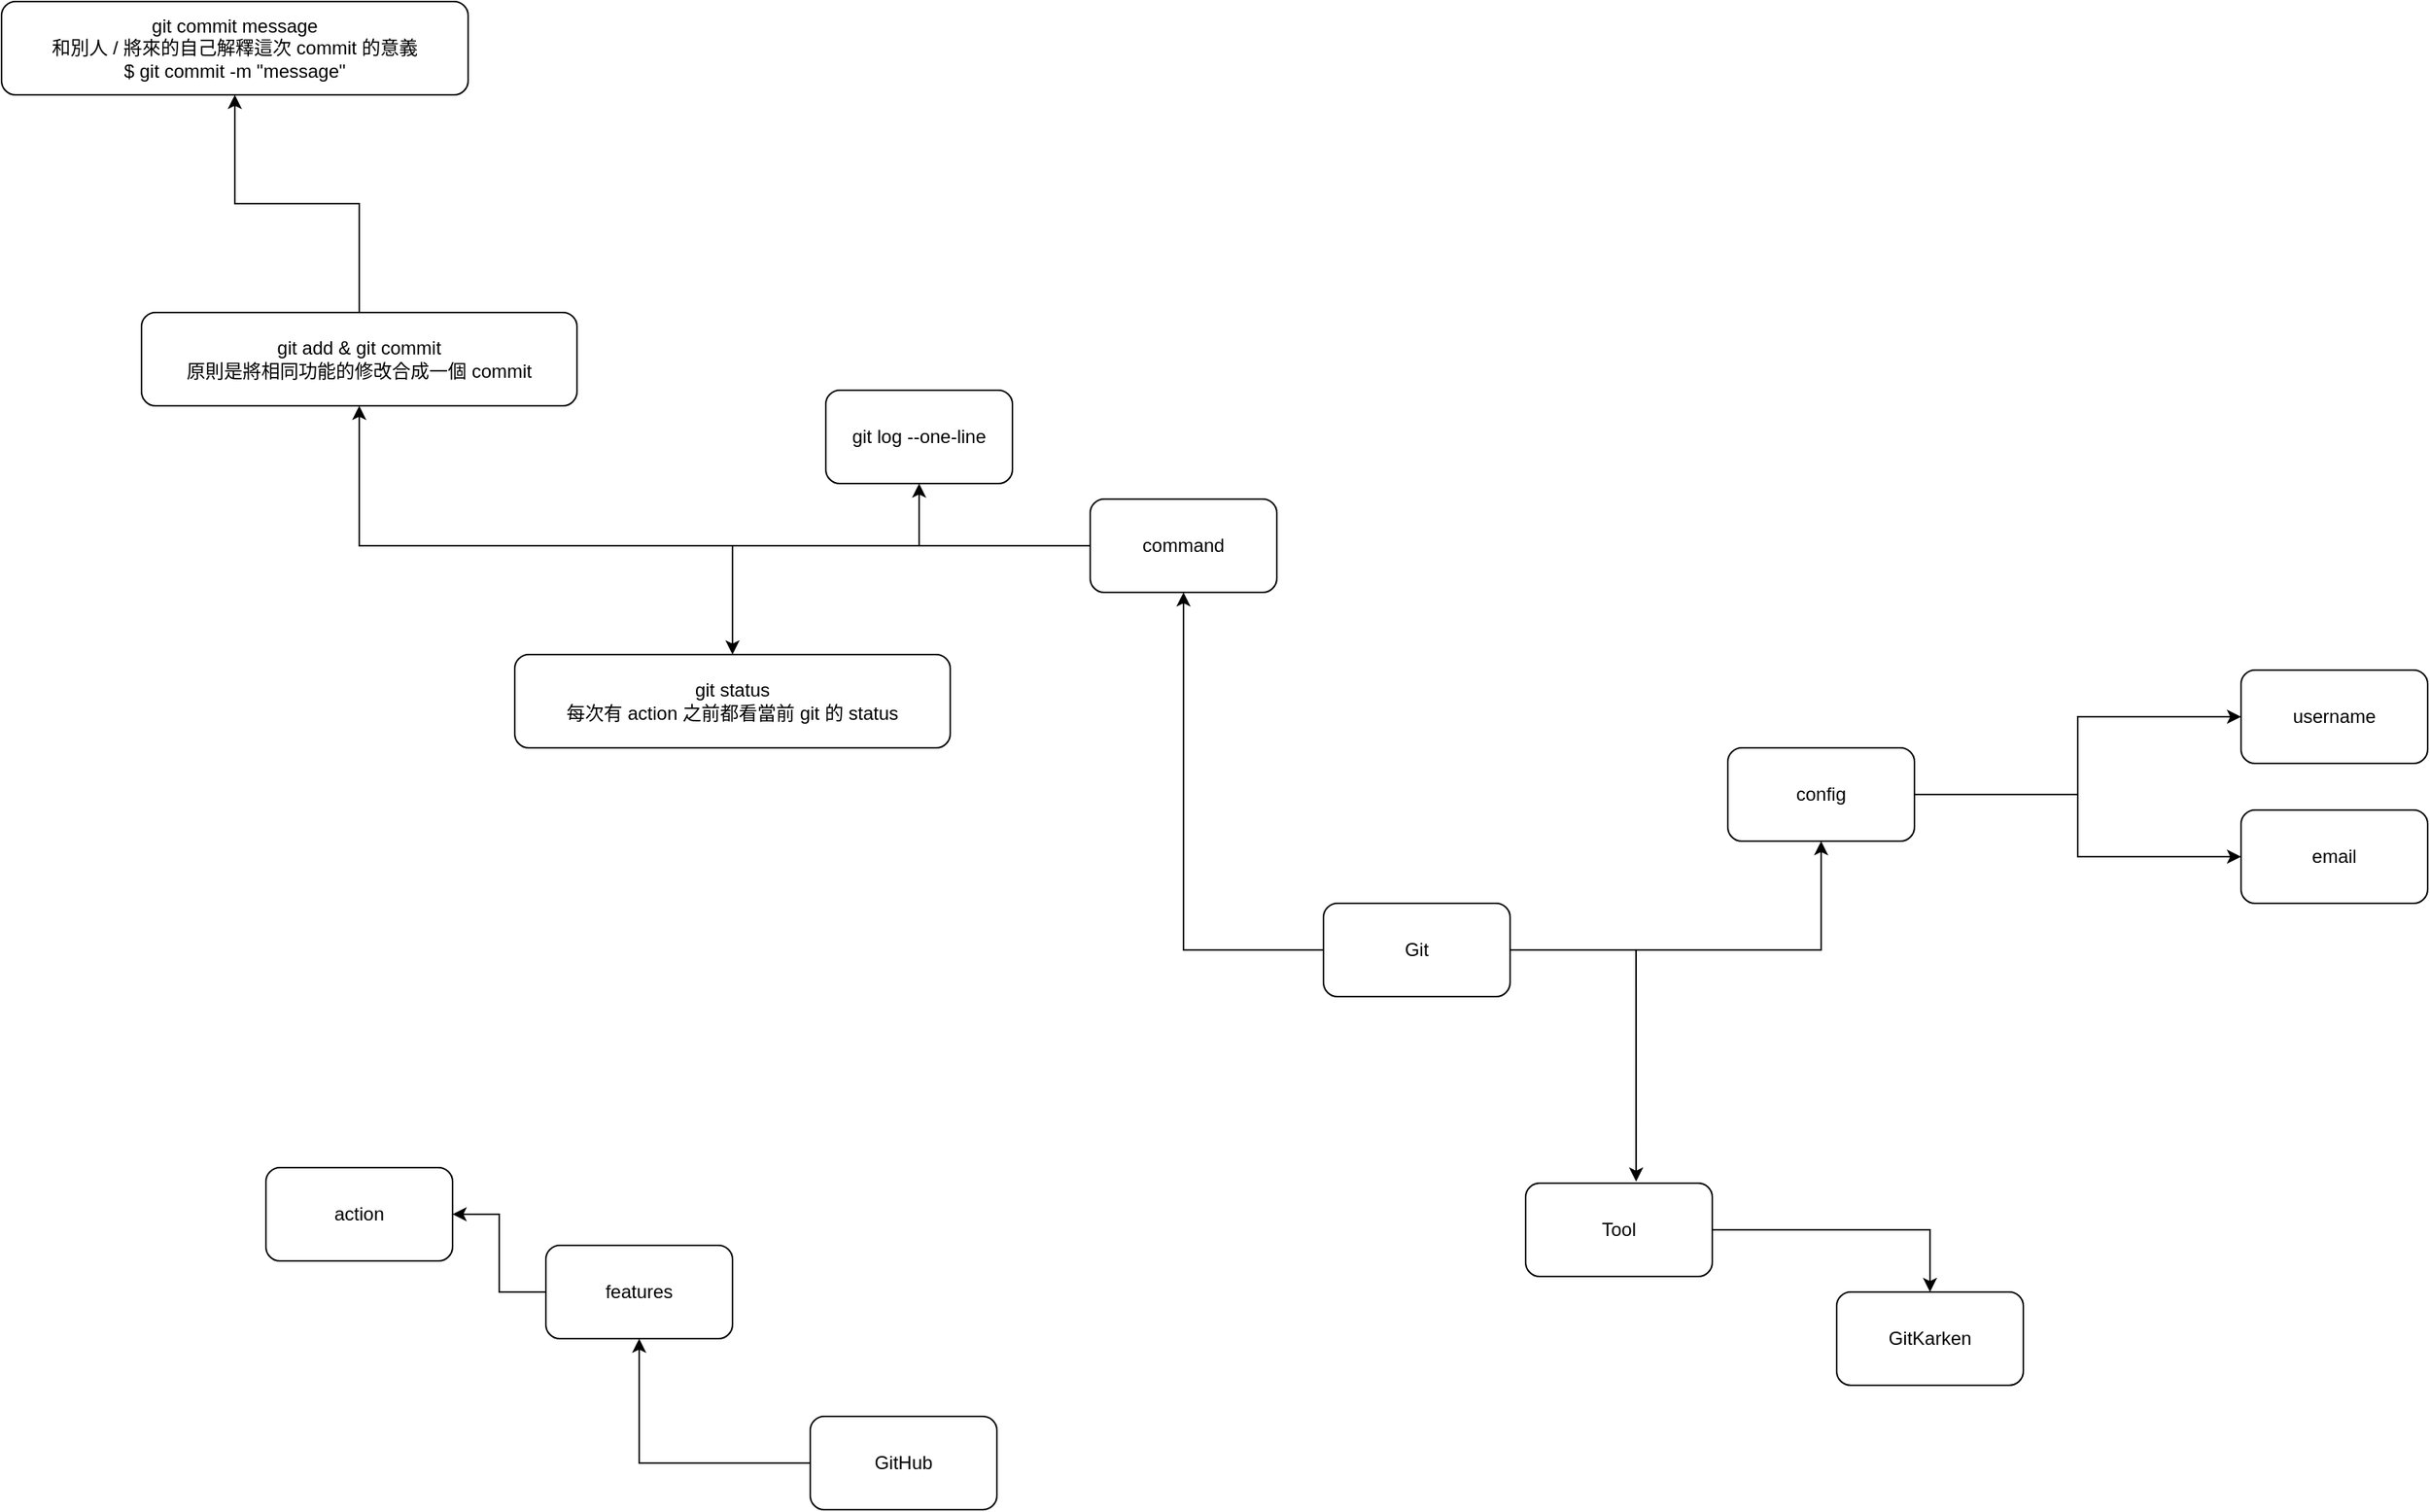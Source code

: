 <mxfile version="24.4.0" type="device">
  <diagram name="note" id="Wy4lgSFSgG4nOIz_tE4k">
    <mxGraphModel dx="1913" dy="2322" grid="1" gridSize="10" guides="1" tooltips="1" connect="1" arrows="1" fold="1" page="1" pageScale="1" pageWidth="827" pageHeight="1169" math="0" shadow="0">
      <root>
        <mxCell id="0" />
        <mxCell id="1" parent="0" />
        <mxCell id="NjLTIViCgE3-QpA-v_rV-12" style="edgeStyle=orthogonalEdgeStyle;rounded=0;orthogonalLoop=1;jettySize=auto;html=1;" parent="1" source="M7Rlrz6u1CAPrsFX1_cR-1" target="NjLTIViCgE3-QpA-v_rV-11" edge="1">
          <mxGeometry relative="1" as="geometry" />
        </mxCell>
        <mxCell id="NjLTIViCgE3-QpA-v_rV-15" style="edgeStyle=orthogonalEdgeStyle;rounded=0;orthogonalLoop=1;jettySize=auto;html=1;" parent="1" source="M7Rlrz6u1CAPrsFX1_cR-1" target="NjLTIViCgE3-QpA-v_rV-14" edge="1">
          <mxGeometry relative="1" as="geometry" />
        </mxCell>
        <mxCell id="M7Rlrz6u1CAPrsFX1_cR-1" value="Git" style="rounded=1;whiteSpace=wrap;html=1;" parent="1" vertex="1">
          <mxGeometry x="200" y="490" width="120" height="60" as="geometry" />
        </mxCell>
        <mxCell id="NjLTIViCgE3-QpA-v_rV-20" style="edgeStyle=orthogonalEdgeStyle;rounded=0;orthogonalLoop=1;jettySize=auto;html=1;" parent="1" source="M7Rlrz6u1CAPrsFX1_cR-14" target="NjLTIViCgE3-QpA-v_rV-19" edge="1">
          <mxGeometry relative="1" as="geometry" />
        </mxCell>
        <mxCell id="M7Rlrz6u1CAPrsFX1_cR-14" value="GitHub" style="rounded=1;whiteSpace=wrap;html=1;" parent="1" vertex="1">
          <mxGeometry x="-130" y="820" width="120" height="60" as="geometry" />
        </mxCell>
        <mxCell id="M7Rlrz6u1CAPrsFX1_cR-15" value="git log --one-line" style="rounded=1;whiteSpace=wrap;html=1;" parent="1" vertex="1">
          <mxGeometry x="-120" y="160" width="120" height="60" as="geometry" />
        </mxCell>
        <mxCell id="NjLTIViCgE3-QpA-v_rV-1" value="username" style="rounded=1;whiteSpace=wrap;html=1;" parent="1" vertex="1">
          <mxGeometry x="790" y="340" width="120" height="60" as="geometry" />
        </mxCell>
        <mxCell id="NjLTIViCgE3-QpA-v_rV-3" value="email" style="rounded=1;whiteSpace=wrap;html=1;" parent="1" vertex="1">
          <mxGeometry x="790" y="430" width="120" height="60" as="geometry" />
        </mxCell>
        <mxCell id="NjLTIViCgE3-QpA-v_rV-10" style="edgeStyle=orthogonalEdgeStyle;rounded=0;orthogonalLoop=1;jettySize=auto;html=1;" parent="1" source="NjLTIViCgE3-QpA-v_rV-7" target="NjLTIViCgE3-QpA-v_rV-8" edge="1">
          <mxGeometry relative="1" as="geometry" />
        </mxCell>
        <mxCell id="NjLTIViCgE3-QpA-v_rV-7" value="Tool" style="rounded=1;whiteSpace=wrap;html=1;" parent="1" vertex="1">
          <mxGeometry x="330" y="670" width="120" height="60" as="geometry" />
        </mxCell>
        <mxCell id="NjLTIViCgE3-QpA-v_rV-8" value="GitKarken" style="rounded=1;whiteSpace=wrap;html=1;" parent="1" vertex="1">
          <mxGeometry x="530" y="740" width="120" height="60" as="geometry" />
        </mxCell>
        <mxCell id="NjLTIViCgE3-QpA-v_rV-9" style="edgeStyle=orthogonalEdgeStyle;rounded=0;orthogonalLoop=1;jettySize=auto;html=1;entryX=0.592;entryY=-0.017;entryDx=0;entryDy=0;entryPerimeter=0;" parent="1" source="M7Rlrz6u1CAPrsFX1_cR-1" target="NjLTIViCgE3-QpA-v_rV-7" edge="1">
          <mxGeometry relative="1" as="geometry" />
        </mxCell>
        <mxCell id="NjLTIViCgE3-QpA-v_rV-13" style="edgeStyle=orthogonalEdgeStyle;rounded=0;orthogonalLoop=1;jettySize=auto;html=1;" parent="1" source="NjLTIViCgE3-QpA-v_rV-11" target="M7Rlrz6u1CAPrsFX1_cR-15" edge="1">
          <mxGeometry relative="1" as="geometry" />
        </mxCell>
        <mxCell id="O-5kKwOyBH1pVbKb9qFr-2" style="edgeStyle=orthogonalEdgeStyle;rounded=0;orthogonalLoop=1;jettySize=auto;html=1;" edge="1" parent="1" source="NjLTIViCgE3-QpA-v_rV-11" target="O-5kKwOyBH1pVbKb9qFr-1">
          <mxGeometry relative="1" as="geometry" />
        </mxCell>
        <mxCell id="O-5kKwOyBH1pVbKb9qFr-4" style="edgeStyle=orthogonalEdgeStyle;rounded=0;orthogonalLoop=1;jettySize=auto;html=1;" edge="1" parent="1" source="NjLTIViCgE3-QpA-v_rV-11" target="O-5kKwOyBH1pVbKb9qFr-3">
          <mxGeometry relative="1" as="geometry" />
        </mxCell>
        <mxCell id="NjLTIViCgE3-QpA-v_rV-11" value="command" style="rounded=1;whiteSpace=wrap;html=1;" parent="1" vertex="1">
          <mxGeometry x="50" y="230" width="120" height="60" as="geometry" />
        </mxCell>
        <mxCell id="NjLTIViCgE3-QpA-v_rV-16" style="edgeStyle=orthogonalEdgeStyle;rounded=0;orthogonalLoop=1;jettySize=auto;html=1;" parent="1" source="NjLTIViCgE3-QpA-v_rV-14" target="NjLTIViCgE3-QpA-v_rV-1" edge="1">
          <mxGeometry relative="1" as="geometry" />
        </mxCell>
        <mxCell id="NjLTIViCgE3-QpA-v_rV-18" style="edgeStyle=orthogonalEdgeStyle;rounded=0;orthogonalLoop=1;jettySize=auto;html=1;" parent="1" source="NjLTIViCgE3-QpA-v_rV-14" target="NjLTIViCgE3-QpA-v_rV-3" edge="1">
          <mxGeometry relative="1" as="geometry" />
        </mxCell>
        <mxCell id="NjLTIViCgE3-QpA-v_rV-14" value="config" style="rounded=1;whiteSpace=wrap;html=1;" parent="1" vertex="1">
          <mxGeometry x="460" y="390" width="120" height="60" as="geometry" />
        </mxCell>
        <mxCell id="NjLTIViCgE3-QpA-v_rV-22" style="edgeStyle=orthogonalEdgeStyle;rounded=0;orthogonalLoop=1;jettySize=auto;html=1;" parent="1" source="NjLTIViCgE3-QpA-v_rV-19" target="NjLTIViCgE3-QpA-v_rV-21" edge="1">
          <mxGeometry relative="1" as="geometry" />
        </mxCell>
        <mxCell id="NjLTIViCgE3-QpA-v_rV-19" value="features" style="rounded=1;whiteSpace=wrap;html=1;" parent="1" vertex="1">
          <mxGeometry x="-300" y="710" width="120" height="60" as="geometry" />
        </mxCell>
        <mxCell id="NjLTIViCgE3-QpA-v_rV-21" value="action" style="rounded=1;whiteSpace=wrap;html=1;" parent="1" vertex="1">
          <mxGeometry x="-480" y="660" width="120" height="60" as="geometry" />
        </mxCell>
        <mxCell id="O-5kKwOyBH1pVbKb9qFr-1" value="git status&lt;br&gt;每次有 action 之前都看當前 git 的 status" style="rounded=1;whiteSpace=wrap;html=1;" vertex="1" parent="1">
          <mxGeometry x="-320" y="330" width="280" height="60" as="geometry" />
        </mxCell>
        <mxCell id="O-5kKwOyBH1pVbKb9qFr-7" style="edgeStyle=orthogonalEdgeStyle;rounded=0;orthogonalLoop=1;jettySize=auto;html=1;" edge="1" parent="1" source="O-5kKwOyBH1pVbKb9qFr-3" target="O-5kKwOyBH1pVbKb9qFr-6">
          <mxGeometry relative="1" as="geometry" />
        </mxCell>
        <mxCell id="O-5kKwOyBH1pVbKb9qFr-3" value="git add &amp;amp; git commit&lt;br&gt;原則是將相同功能的修改合成一個 commit" style="rounded=1;whiteSpace=wrap;html=1;" vertex="1" parent="1">
          <mxGeometry x="-560" y="110" width="280" height="60" as="geometry" />
        </mxCell>
        <mxCell id="O-5kKwOyBH1pVbKb9qFr-6" value="git commit message&lt;br&gt;和別人 / 將來的自己解釋這次 commit 的意義&lt;br&gt;$ git commit -m &quot;message&quot;" style="rounded=1;whiteSpace=wrap;html=1;" vertex="1" parent="1">
          <mxGeometry x="-650" y="-90" width="300" height="60" as="geometry" />
        </mxCell>
      </root>
    </mxGraphModel>
  </diagram>
</mxfile>

